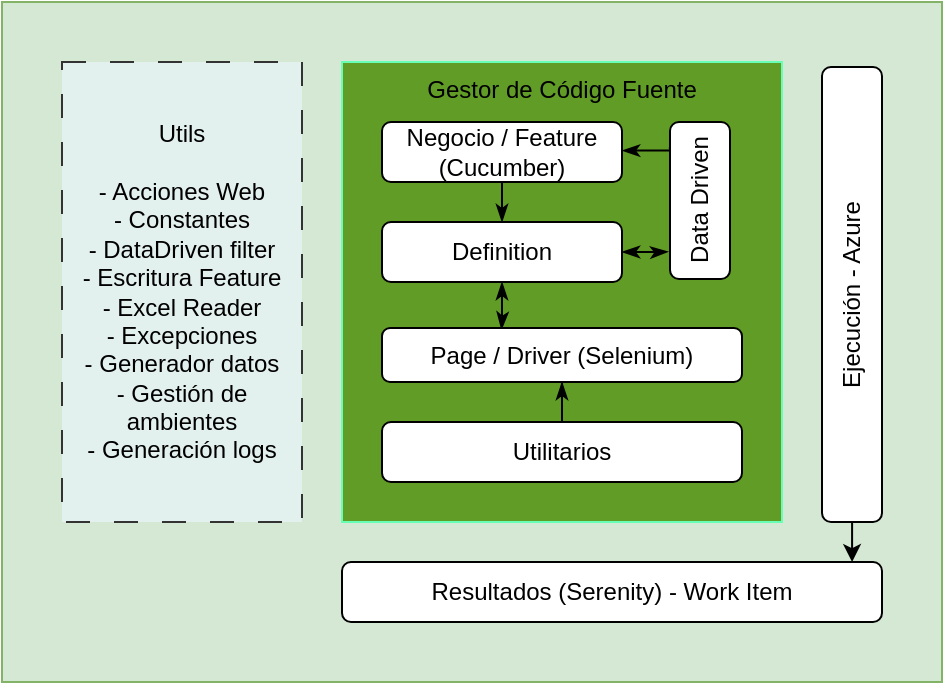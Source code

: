 <mxfile version="22.0.2" type="device">
  <diagram name="Página-1" id="QdMVtgqyilFqjrBT13qO">
    <mxGraphModel dx="1036" dy="614" grid="1" gridSize="10" guides="1" tooltips="1" connect="1" arrows="1" fold="1" page="1" pageScale="1" pageWidth="827" pageHeight="1169" math="0" shadow="0">
      <root>
        <mxCell id="0" />
        <mxCell id="1" parent="0" />
        <mxCell id="A3E7QDSKzzV11ftnXnWG-1" value="" style="rounded=0;whiteSpace=wrap;html=1;fillColor=#d5e8d4;strokeColor=#82b366;" vertex="1" parent="1">
          <mxGeometry x="130" y="20" width="470" height="340" as="geometry" />
        </mxCell>
        <mxCell id="praxyIq5cIQ2sQXhG71v-5" value="" style="rounded=0;whiteSpace=wrap;html=1;fillColor=#619c26;strokeColor=#66FFB3;" parent="1" vertex="1">
          <mxGeometry x="300" y="50" width="220" height="230" as="geometry" />
        </mxCell>
        <mxCell id="praxyIq5cIQ2sQXhG71v-6" value="" style="edgeStyle=orthogonalEdgeStyle;rounded=0;orthogonalLoop=1;jettySize=auto;html=1;endArrow=classicThin;endFill=1;" parent="1" source="praxyIq5cIQ2sQXhG71v-1" target="praxyIq5cIQ2sQXhG71v-2" edge="1">
          <mxGeometry relative="1" as="geometry">
            <Array as="points">
              <mxPoint x="380" y="120" />
              <mxPoint x="380" y="120" />
            </Array>
          </mxGeometry>
        </mxCell>
        <mxCell id="praxyIq5cIQ2sQXhG71v-1" value="Negocio / Feature&lt;br&gt;(Cucumber)" style="rounded=1;whiteSpace=wrap;html=1;" parent="1" vertex="1">
          <mxGeometry x="320" y="80" width="120" height="30" as="geometry" />
        </mxCell>
        <mxCell id="praxyIq5cIQ2sQXhG71v-7" value="" style="rounded=0;orthogonalLoop=1;jettySize=auto;html=1;entryX=0.332;entryY=0.031;entryDx=0;entryDy=0;entryPerimeter=0;startArrow=classicThin;startFill=1;endArrow=classicThin;endFill=1;" parent="1" source="praxyIq5cIQ2sQXhG71v-2" target="praxyIq5cIQ2sQXhG71v-4" edge="1">
          <mxGeometry relative="1" as="geometry">
            <Array as="points">
              <mxPoint x="380" y="170" />
              <mxPoint x="380" y="180" />
            </Array>
          </mxGeometry>
        </mxCell>
        <mxCell id="praxyIq5cIQ2sQXhG71v-8" value="" style="edgeStyle=orthogonalEdgeStyle;rounded=0;orthogonalLoop=1;jettySize=auto;html=1;entryX=0.174;entryY=-0.029;entryDx=0;entryDy=0;startArrow=classicThin;startFill=1;entryPerimeter=0;endArrow=classicThin;endFill=1;" parent="1" source="praxyIq5cIQ2sQXhG71v-2" target="praxyIq5cIQ2sQXhG71v-3" edge="1">
          <mxGeometry relative="1" as="geometry">
            <Array as="points">
              <mxPoint x="460" y="145" />
              <mxPoint x="460" y="145" />
            </Array>
          </mxGeometry>
        </mxCell>
        <mxCell id="praxyIq5cIQ2sQXhG71v-2" value="Definition" style="rounded=1;whiteSpace=wrap;html=1;" parent="1" vertex="1">
          <mxGeometry x="320" y="130" width="120" height="30" as="geometry" />
        </mxCell>
        <mxCell id="praxyIq5cIQ2sQXhG71v-9" value="" style="edgeStyle=orthogonalEdgeStyle;rounded=0;orthogonalLoop=1;jettySize=auto;html=1;exitX=0.835;exitY=-0.019;exitDx=0;exitDy=0;exitPerimeter=0;entryX=1;entryY=0.477;entryDx=0;entryDy=0;entryPerimeter=0;endArrow=classicThin;endFill=1;" parent="1" source="praxyIq5cIQ2sQXhG71v-3" target="praxyIq5cIQ2sQXhG71v-1" edge="1">
          <mxGeometry relative="1" as="geometry">
            <Array as="points">
              <mxPoint x="470" y="94" />
            </Array>
          </mxGeometry>
        </mxCell>
        <mxCell id="praxyIq5cIQ2sQXhG71v-3" value="Data Driven" style="rounded=1;whiteSpace=wrap;html=1;rotation=-90;" parent="1" vertex="1">
          <mxGeometry x="439.75" y="104.25" width="78.5" height="30" as="geometry" />
        </mxCell>
        <mxCell id="praxyIq5cIQ2sQXhG71v-4" value="Page / Driver (Selenium)" style="rounded=1;whiteSpace=wrap;html=1;" parent="1" vertex="1">
          <mxGeometry x="320" y="183" width="180" height="27" as="geometry" />
        </mxCell>
        <mxCell id="praxyIq5cIQ2sQXhG71v-10" value="Gestor de Código Fuente" style="text;html=1;strokeColor=none;fillColor=none;align=center;verticalAlign=middle;whiteSpace=wrap;rounded=0;" parent="1" vertex="1">
          <mxGeometry x="330" y="54" width="160" height="20" as="geometry" />
        </mxCell>
        <mxCell id="praxyIq5cIQ2sQXhG71v-18" value="" style="edgeStyle=orthogonalEdgeStyle;rounded=0;orthogonalLoop=1;jettySize=auto;html=1;entryX=0.946;entryY=0.027;entryDx=0;entryDy=0;entryPerimeter=0;" parent="1" source="praxyIq5cIQ2sQXhG71v-12" target="praxyIq5cIQ2sQXhG71v-17" edge="1">
          <mxGeometry relative="1" as="geometry" />
        </mxCell>
        <mxCell id="praxyIq5cIQ2sQXhG71v-12" value="Ejecución - Azure" style="rounded=1;whiteSpace=wrap;html=1;rotation=-90;" parent="1" vertex="1">
          <mxGeometry x="441.25" y="151.25" width="227.5" height="30" as="geometry" />
        </mxCell>
        <mxCell id="praxyIq5cIQ2sQXhG71v-15" value="" style="edgeStyle=orthogonalEdgeStyle;rounded=0;orthogonalLoop=1;jettySize=auto;html=1;endArrow=classicThin;endFill=1;" parent="1" source="praxyIq5cIQ2sQXhG71v-14" target="praxyIq5cIQ2sQXhG71v-4" edge="1">
          <mxGeometry relative="1" as="geometry" />
        </mxCell>
        <mxCell id="praxyIq5cIQ2sQXhG71v-14" value="Utilitarios" style="rounded=1;whiteSpace=wrap;html=1;" parent="1" vertex="1">
          <mxGeometry x="320" y="230" width="180" height="30" as="geometry" />
        </mxCell>
        <mxCell id="praxyIq5cIQ2sQXhG71v-16" value="Utils&lt;br&gt;&lt;br&gt;- Acciones Web&lt;br&gt;- Constantes&lt;br&gt;- DataDriven filter&lt;br&gt;- Escritura Feature&lt;br&gt;- Excel Reader&lt;br&gt;- Excepciones&lt;br&gt;- Generador datos&lt;br&gt;- Gestión de ambientes&lt;br&gt;- Generación logs" style="rounded=0;whiteSpace=wrap;html=1;fillColor=#E2F0EE;strokeColor=#333333;dashed=1;dashPattern=12 12;" parent="1" vertex="1">
          <mxGeometry x="160" y="50" width="120" height="230" as="geometry" />
        </mxCell>
        <mxCell id="praxyIq5cIQ2sQXhG71v-17" value="Resultados (Serenity) - Work Item" style="rounded=1;whiteSpace=wrap;html=1;" parent="1" vertex="1">
          <mxGeometry x="300" y="300" width="270" height="30" as="geometry" />
        </mxCell>
      </root>
    </mxGraphModel>
  </diagram>
</mxfile>
